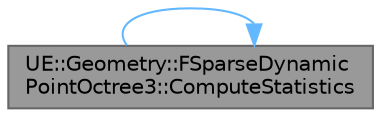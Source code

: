 digraph "UE::Geometry::FSparseDynamicPointOctree3::ComputeStatistics"
{
 // INTERACTIVE_SVG=YES
 // LATEX_PDF_SIZE
  bgcolor="transparent";
  edge [fontname=Helvetica,fontsize=10,labelfontname=Helvetica,labelfontsize=10];
  node [fontname=Helvetica,fontsize=10,shape=box,height=0.2,width=0.4];
  rankdir="RL";
  Node1 [id="Node000001",label="UE::Geometry::FSparseDynamic\lPointOctree3::ComputeStatistics",height=0.2,width=0.4,color="gray40", fillcolor="grey60", style="filled", fontcolor="black",tooltip="Populate given FStatistics with info about the octree."];
  Node1 -> Node1 [id="edge1_Node000001_Node000001",dir="back",color="steelblue1",style="solid",tooltip=" "];
}
